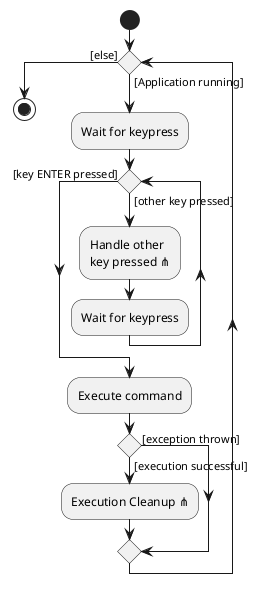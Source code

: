 @startuml
start

while () is ([Application running])
    :Wait for keypress;

    while () is ([other key pressed])
    :Handle other
    key pressed ⋔;
    :Wait for keypress;
    endwhile ([key ENTER pressed])

  :Execute command;
  if () then ([execution successful])
      :Execution Cleanup ⋔;
  else ([exception thrown])
  endif
endwhile ([else])
stop
@enduml
